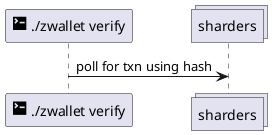 @startuml
participant "<size:20><&terminal></size> ./zwallet verify" as cli
collections sharders

cli -> sharders: poll for txn using hash

@enduml